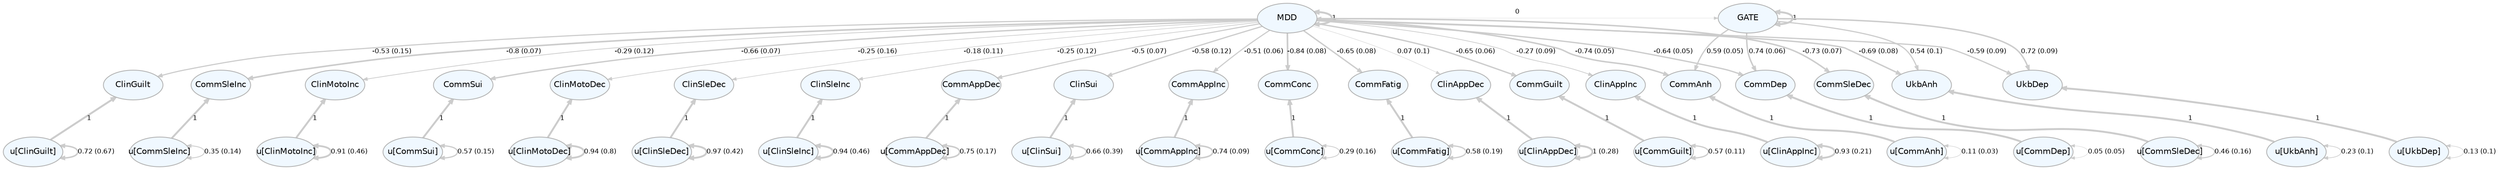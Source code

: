 digraph {

graph [layout = "dot",
       rankdir = "TB",
       outputorder = "edgesfirst",
       bgcolor = "white"]

node [fontname = "Helvetica",
      fontsize = "10",
      shape = "circle",
      fixedsize = "true",
      width = "0.5",
      style = "filled",
      fillcolor = "aliceblue",
      color = "gray70",
      fontcolor = "gray50"]

edge [fontname = "Helvetica",
     fontsize = "8",
     len = "1.5",
     color = "gray80",
     arrowsize = "0.5"]

rankdir = TB;
{rank=min; 1; 2;}
{rank=same; 23; 24; 25; 26; 27; 28; 29; 30; 31; 32; 33; 34; 35; 36; 37; 38; 39; 40; 41; 42;}
{rank=max; 3; 4; 5; 6; 7; 8; 9; 10; 11; 12; 13; 14; 15; 16; 17; 18; 19; 20; 21; 22;}

  "1" [label = "GATE", shape = "oval", width = "1", fontcolor = "black"] 
  "2" [label = "MDD", shape = "oval", width = "1", fontcolor = "black"] 
  "3" [label = "u[ClinAppDec]", shape = "oval", width = "1", fontcolor = "black"] 
  "4" [label = "u[ClinAppInc]", shape = "oval", width = "1", fontcolor = "black"] 
  "5" [label = "u[ClinGuilt]", shape = "oval", width = "1", fontcolor = "black"] 
  "6" [label = "u[ClinMotoDec]", shape = "oval", width = "1", fontcolor = "black"] 
  "7" [label = "u[ClinMotoInc]", shape = "oval", width = "1", fontcolor = "black"] 
  "8" [label = "u[ClinSleDec]", shape = "oval", width = "1", fontcolor = "black"] 
  "9" [label = "u[ClinSleInc]", shape = "oval", width = "1", fontcolor = "black"] 
  "10" [label = "u[ClinSui]", shape = "oval", width = "1", fontcolor = "black"] 
  "11" [label = "u[CommAnh]", shape = "oval", width = "1", fontcolor = "black"] 
  "12" [label = "u[CommAppDec]", shape = "oval", width = "1", fontcolor = "black"] 
  "13" [label = "u[CommAppInc]", shape = "oval", width = "1", fontcolor = "black"] 
  "14" [label = "u[CommConc]", shape = "oval", width = "1", fontcolor = "black"] 
  "15" [label = "u[CommDep]", shape = "oval", width = "1", fontcolor = "black"] 
  "16" [label = "u[CommFatig]", shape = "oval", width = "1", fontcolor = "black"] 
  "17" [label = "u[CommGuilt]", shape = "oval", width = "1", fontcolor = "black"] 
  "18" [label = "u[CommSleDec]", shape = "oval", width = "1", fontcolor = "black"] 
  "19" [label = "u[CommSleInc]", shape = "oval", width = "1", fontcolor = "black"] 
  "20" [label = "u[CommSui]", shape = "oval", width = "1", fontcolor = "black"] 
  "21" [label = "u[UkbAnh]", shape = "oval", width = "1", fontcolor = "black"] 
  "22" [label = "u[UkbDep]", shape = "oval", width = "1", fontcolor = "black"] 
  "23" [label = "CommAnh", shape = "oval", width = "1", fontcolor = "black"] 
  "24" [label = "CommDep", shape = "oval", width = "1", fontcolor = "black"] 
  "25" [label = "UkbAnh", shape = "oval", width = "1", fontcolor = "black"] 
  "26" [label = "UkbDep", shape = "oval", width = "1", fontcolor = "black"] 
  "27" [label = "ClinAppDec", shape = "oval", width = "1", fontcolor = "black"] 
  "28" [label = "ClinAppInc", shape = "oval", width = "1", fontcolor = "black"] 
  "29" [label = "ClinGuilt", shape = "oval", width = "1", fontcolor = "black"] 
  "30" [label = "ClinMotoDec", shape = "oval", width = "1", fontcolor = "black"] 
  "31" [label = "ClinMotoInc", shape = "oval", width = "1", fontcolor = "black"] 
  "32" [label = "ClinSleDec", shape = "oval", width = "1", fontcolor = "black"] 
  "33" [label = "ClinSleInc", shape = "oval", width = "1", fontcolor = "black"] 
  "34" [label = "ClinSui", shape = "oval", width = "1", fontcolor = "black"] 
  "35" [label = "CommAppDec", shape = "oval", width = "1", fontcolor = "black"] 
  "36" [label = "CommAppInc", shape = "oval", width = "1", fontcolor = "black"] 
  "37" [label = "CommConc", shape = "oval", width = "1", fontcolor = "black"] 
  "38" [label = "CommFatig", shape = "oval", width = "1", fontcolor = "black"] 
  "39" [label = "CommGuilt", shape = "oval", width = "1", fontcolor = "black"] 
  "40" [label = "CommSleDec", shape = "oval", width = "1", fontcolor = "black"] 
  "41" [label = "CommSleInc", shape = "oval", width = "1", fontcolor = "black"] 
  "42" [label = "CommSui", shape = "oval", width = "1", fontcolor = "black"] 
"1"->"23" [label = "0.59 (0.05)", penwidth = "1.47960655752864", dir = "forward"] 
"1"->"24" [label = "0.74 (0.06)", penwidth = "1.7748162801694", dir = "forward"] 
"1"->"1" [label = "1", penwidth = "2.3", dir = "both"] 
"1"->"25" [label = "0.54 (0.1)", penwidth = "1.38150714067986", dir = "forward"] 
"1"->"26" [label = "0.72 (0.09)", penwidth = "1.74166950737637", dir = "forward"] 
"2"->"27" [label = "0.07 (0.1)", penwidth = "0.430574380365385", dir = "forward"] 
"2"->"28" [label = "-0.27 (0.09)", penwidth = "0.837277401880091", dir = "forward"] 
"2"->"29" [label = "-0.53 (0.15)", penwidth = "1.35029736394125", dir = "forward"] 
"2"->"30" [label = "-0.25 (0.16)", penwidth = "0.794889090267751", dir = "forward"] 
"2"->"31" [label = "-0.29 (0.12)", penwidth = "0.885382879267424", dir = "forward"] 
"2"->"32" [label = "-0.18 (0.11)", penwidth = "0.667904658782937", dir = "forward"] 
"2"->"33" [label = "-0.25 (0.12)", penwidth = "0.791151573541537", dir = "forward"] 
"2"->"34" [label = "-0.58 (0.12)", penwidth = "1.46756554242432", dir = "forward"] 
"2"->"23" [label = "-0.74 (0.05)", penwidth = "1.77261716920795", dir = "forward"] 
"2"->"35" [label = "-0.5 (0.07)", penwidth = "1.30471148395932", dir = "forward"] 
"2"->"36" [label = "-0.51 (0.06)", penwidth = "1.31209916509347", dir = "forward"] 
"2"->"37" [label = "-0.84 (0.08)", penwidth = "1.98867840927905", dir = "forward"] 
"2"->"24" [label = "-0.64 (0.05)", penwidth = "1.57574939354777", dir = "forward"] 
"2"->"38" [label = "-0.65 (0.08)", penwidth = "1.60095668510646", dir = "forward"] 
"2"->"39" [label = "-0.65 (0.06)", penwidth = "1.60798357420807", dir = "forward"] 
"2"->"40" [label = "-0.73 (0.07)", penwidth = "1.76464034056907", dir = "forward"] 
"2"->"41" [label = "-0.8 (0.07)", penwidth = "1.90693224678584", dir = "forward"] 
"2"->"42" [label = "-0.66 (0.07)", penwidth = "1.61111709190471", dir = "forward"] 
"2"->"1" [label = "0", penwidth = "0.3", dir = "both"] 
"2"->"2" [label = "1", penwidth = "2.3", dir = "both"] 
"2"->"25" [label = "-0.69 (0.08)", penwidth = "1.68514560168381", dir = "forward"] 
"2"->"26" [label = "-0.59 (0.09)", penwidth = "1.47982894331335", dir = "forward"] 
"3"->"27" [label = "1", penwidth = "2.3", dir = "forward"] 
"3"->"3" [label = "1 (0.28)", penwidth = "2.29146976409412", dir = "both"] 
"4"->"28" [label = "1", penwidth = "2.3", dir = "forward"] 
"4"->"4" [label = "0.93 (0.21)", penwidth = "2.15566597918598", dir = "both"] 
"5"->"29" [label = "1", penwidth = "2.3", dir = "forward"] 
"5"->"5" [label = "0.72 (0.67)", penwidth = "1.748435574861", dir = "both"] 
"6"->"30" [label = "1", penwidth = "2.3", dir = "forward"] 
"6"->"6" [label = "0.94 (0.8)", penwidth = "2.17754096319027", dir = "both"] 
"7"->"31" [label = "1", penwidth = "2.3", dir = "forward"] 
"7"->"7" [label = "0.91 (0.46)", penwidth = "2.12866309817551", dir = "both"] 
"8"->"32" [label = "1", penwidth = "2.3", dir = "forward"] 
"8"->"8" [label = "0.97 (0.42)", penwidth = "2.23232344786874", dir = "both"] 
"9"->"33" [label = "1", penwidth = "2.3", dir = "forward"] 
"9"->"9" [label = "0.94 (0.46)", penwidth = "2.17938503635556", dir = "both"] 
"10"->"34" [label = "1", penwidth = "2.3", dir = "forward"] 
"10"->"10" [label = "0.66 (0.39)", penwidth = "1.61839537388953", dir = "both"] 
"11"->"23" [label = "1", penwidth = "2.3", dir = "forward"] 
"11"->"11" [label = "0.11 (0.03)", penwidth = "0.519962455773689", dir = "both"] 
"12"->"35" [label = "1", penwidth = "2.3", dir = "forward"] 
"12"->"12" [label = "0.75 (0.17)", penwidth = "1.7952780895361", dir = "both"] 
"13"->"36" [label = "1", penwidth = "2.3", dir = "forward"] 
"13"->"13" [label = "0.74 (0.09)", penwidth = "1.78782712780326", dir = "both"] 
"14"->"37" [label = "1", penwidth = "2.3", dir = "forward"] 
"14"->"14" [label = "0.29 (0.16)", penwidth = "0.874179682546706", dir = "both"] 
"15"->"24" [label = "1", penwidth = "2.3", dir = "forward"] 
"15"->"15" [label = "0.05 (0.05)", penwidth = "0.398690032609094", dir = "both"] 
"16"->"38" [label = "1", penwidth = "2.3", dir = "forward"] 
"16"->"16" [label = "0.58 (0.19)", penwidth = "1.4537541550874", dir = "both"] 
"17"->"39" [label = "1", penwidth = "2.3", dir = "forward"] 
"17"->"17" [label = "0.57 (0.11)", penwidth = "1.44458925481883", dir = "both"] 
"18"->"40" [label = "1", penwidth = "2.3", dir = "forward"] 
"18"->"18" [label = "0.46 (0.16)", penwidth = "1.22741619511153", dir = "both"] 
"19"->"41" [label = "1", penwidth = "2.3", dir = "forward"] 
"19"->"19" [label = "0.35 (0.14)", penwidth = "1.00888427493205", dir = "both"] 
"20"->"42" [label = "1", penwidth = "2.3", dir = "forward"] 
"20"->"20" [label = "0.57 (0.15)", penwidth = "1.44048424223229", dir = "both"] 
"21"->"25" [label = "1", penwidth = "2.3", dir = "forward"] 
"21"->"21" [label = "0.23 (0.1)", penwidth = "0.755856000523175", dir = "both"] 
"22"->"26" [label = "1", penwidth = "2.3", dir = "forward"] 
"22"->"22" [label = "0.13 (0.1)", penwidth = "0.564793872595987", dir = "both"] 
}